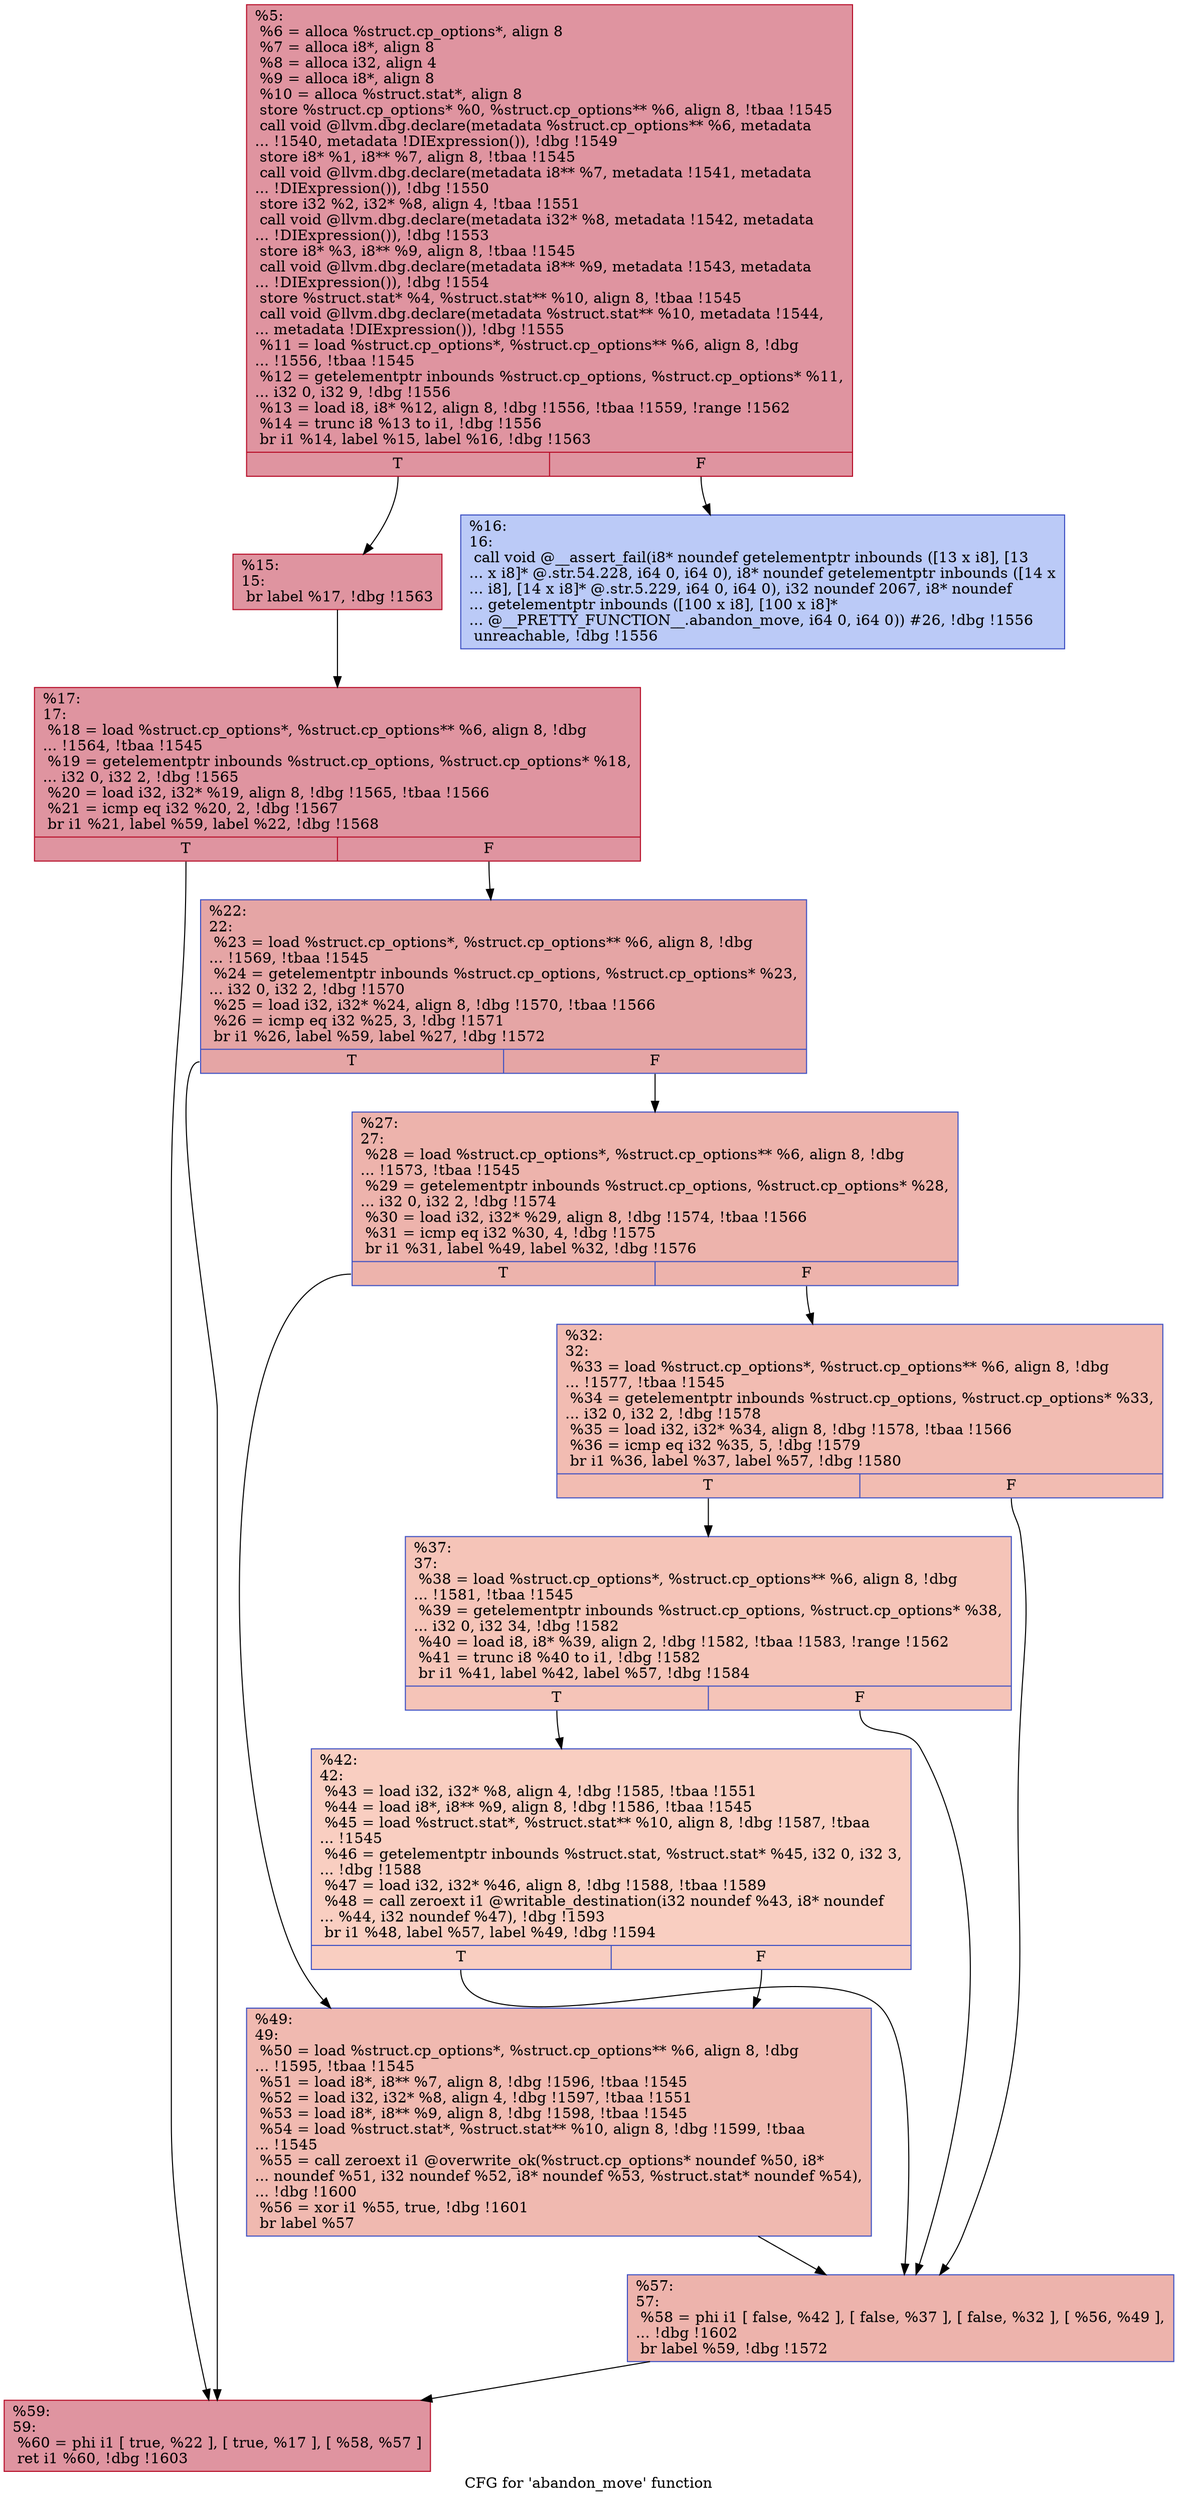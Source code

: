 digraph "CFG for 'abandon_move' function" {
	label="CFG for 'abandon_move' function";

	Node0xe1e420 [shape=record,color="#b70d28ff", style=filled, fillcolor="#b70d2870",label="{%5:\l  %6 = alloca %struct.cp_options*, align 8\l  %7 = alloca i8*, align 8\l  %8 = alloca i32, align 4\l  %9 = alloca i8*, align 8\l  %10 = alloca %struct.stat*, align 8\l  store %struct.cp_options* %0, %struct.cp_options** %6, align 8, !tbaa !1545\l  call void @llvm.dbg.declare(metadata %struct.cp_options** %6, metadata\l... !1540, metadata !DIExpression()), !dbg !1549\l  store i8* %1, i8** %7, align 8, !tbaa !1545\l  call void @llvm.dbg.declare(metadata i8** %7, metadata !1541, metadata\l... !DIExpression()), !dbg !1550\l  store i32 %2, i32* %8, align 4, !tbaa !1551\l  call void @llvm.dbg.declare(metadata i32* %8, metadata !1542, metadata\l... !DIExpression()), !dbg !1553\l  store i8* %3, i8** %9, align 8, !tbaa !1545\l  call void @llvm.dbg.declare(metadata i8** %9, metadata !1543, metadata\l... !DIExpression()), !dbg !1554\l  store %struct.stat* %4, %struct.stat** %10, align 8, !tbaa !1545\l  call void @llvm.dbg.declare(metadata %struct.stat** %10, metadata !1544,\l... metadata !DIExpression()), !dbg !1555\l  %11 = load %struct.cp_options*, %struct.cp_options** %6, align 8, !dbg\l... !1556, !tbaa !1545\l  %12 = getelementptr inbounds %struct.cp_options, %struct.cp_options* %11,\l... i32 0, i32 9, !dbg !1556\l  %13 = load i8, i8* %12, align 8, !dbg !1556, !tbaa !1559, !range !1562\l  %14 = trunc i8 %13 to i1, !dbg !1556\l  br i1 %14, label %15, label %16, !dbg !1563\l|{<s0>T|<s1>F}}"];
	Node0xe1e420:s0 -> Node0xe1ec40;
	Node0xe1e420:s1 -> Node0xe23ff0;
	Node0xe1ec40 [shape=record,color="#b70d28ff", style=filled, fillcolor="#b70d2870",label="{%15:\l15:                                               \l  br label %17, !dbg !1563\l}"];
	Node0xe1ec40 -> Node0xe24040;
	Node0xe23ff0 [shape=record,color="#3d50c3ff", style=filled, fillcolor="#6687ed70",label="{%16:\l16:                                               \l  call void @__assert_fail(i8* noundef getelementptr inbounds ([13 x i8], [13\l... x i8]* @.str.54.228, i64 0, i64 0), i8* noundef getelementptr inbounds ([14 x\l... i8], [14 x i8]* @.str.5.229, i64 0, i64 0), i32 noundef 2067, i8* noundef\l... getelementptr inbounds ([100 x i8], [100 x i8]*\l... @__PRETTY_FUNCTION__.abandon_move, i64 0, i64 0)) #26, !dbg !1556\l  unreachable, !dbg !1556\l}"];
	Node0xe24040 [shape=record,color="#b70d28ff", style=filled, fillcolor="#b70d2870",label="{%17:\l17:                                               \l  %18 = load %struct.cp_options*, %struct.cp_options** %6, align 8, !dbg\l... !1564, !tbaa !1545\l  %19 = getelementptr inbounds %struct.cp_options, %struct.cp_options* %18,\l... i32 0, i32 2, !dbg !1565\l  %20 = load i32, i32* %19, align 8, !dbg !1565, !tbaa !1566\l  %21 = icmp eq i32 %20, 2, !dbg !1567\l  br i1 %21, label %59, label %22, !dbg !1568\l|{<s0>T|<s1>F}}"];
	Node0xe24040:s0 -> Node0xe242c0;
	Node0xe24040:s1 -> Node0xe24090;
	Node0xe24090 [shape=record,color="#3d50c3ff", style=filled, fillcolor="#c5333470",label="{%22:\l22:                                               \l  %23 = load %struct.cp_options*, %struct.cp_options** %6, align 8, !dbg\l... !1569, !tbaa !1545\l  %24 = getelementptr inbounds %struct.cp_options, %struct.cp_options* %23,\l... i32 0, i32 2, !dbg !1570\l  %25 = load i32, i32* %24, align 8, !dbg !1570, !tbaa !1566\l  %26 = icmp eq i32 %25, 3, !dbg !1571\l  br i1 %26, label %59, label %27, !dbg !1572\l|{<s0>T|<s1>F}}"];
	Node0xe24090:s0 -> Node0xe242c0;
	Node0xe24090:s1 -> Node0xe240e0;
	Node0xe240e0 [shape=record,color="#3d50c3ff", style=filled, fillcolor="#d6524470",label="{%27:\l27:                                               \l  %28 = load %struct.cp_options*, %struct.cp_options** %6, align 8, !dbg\l... !1573, !tbaa !1545\l  %29 = getelementptr inbounds %struct.cp_options, %struct.cp_options* %28,\l... i32 0, i32 2, !dbg !1574\l  %30 = load i32, i32* %29, align 8, !dbg !1574, !tbaa !1566\l  %31 = icmp eq i32 %30, 4, !dbg !1575\l  br i1 %31, label %49, label %32, !dbg !1576\l|{<s0>T|<s1>F}}"];
	Node0xe240e0:s0 -> Node0xe24220;
	Node0xe240e0:s1 -> Node0xe24130;
	Node0xe24130 [shape=record,color="#3d50c3ff", style=filled, fillcolor="#e1675170",label="{%32:\l32:                                               \l  %33 = load %struct.cp_options*, %struct.cp_options** %6, align 8, !dbg\l... !1577, !tbaa !1545\l  %34 = getelementptr inbounds %struct.cp_options, %struct.cp_options* %33,\l... i32 0, i32 2, !dbg !1578\l  %35 = load i32, i32* %34, align 8, !dbg !1578, !tbaa !1566\l  %36 = icmp eq i32 %35, 5, !dbg !1579\l  br i1 %36, label %37, label %57, !dbg !1580\l|{<s0>T|<s1>F}}"];
	Node0xe24130:s0 -> Node0xe24180;
	Node0xe24130:s1 -> Node0xe24270;
	Node0xe24180 [shape=record,color="#3d50c3ff", style=filled, fillcolor="#e97a5f70",label="{%37:\l37:                                               \l  %38 = load %struct.cp_options*, %struct.cp_options** %6, align 8, !dbg\l... !1581, !tbaa !1545\l  %39 = getelementptr inbounds %struct.cp_options, %struct.cp_options* %38,\l... i32 0, i32 34, !dbg !1582\l  %40 = load i8, i8* %39, align 2, !dbg !1582, !tbaa !1583, !range !1562\l  %41 = trunc i8 %40 to i1, !dbg !1582\l  br i1 %41, label %42, label %57, !dbg !1584\l|{<s0>T|<s1>F}}"];
	Node0xe24180:s0 -> Node0xe241d0;
	Node0xe24180:s1 -> Node0xe24270;
	Node0xe241d0 [shape=record,color="#3d50c3ff", style=filled, fillcolor="#f2907270",label="{%42:\l42:                                               \l  %43 = load i32, i32* %8, align 4, !dbg !1585, !tbaa !1551\l  %44 = load i8*, i8** %9, align 8, !dbg !1586, !tbaa !1545\l  %45 = load %struct.stat*, %struct.stat** %10, align 8, !dbg !1587, !tbaa\l... !1545\l  %46 = getelementptr inbounds %struct.stat, %struct.stat* %45, i32 0, i32 3,\l... !dbg !1588\l  %47 = load i32, i32* %46, align 8, !dbg !1588, !tbaa !1589\l  %48 = call zeroext i1 @writable_destination(i32 noundef %43, i8* noundef\l... %44, i32 noundef %47), !dbg !1593\l  br i1 %48, label %57, label %49, !dbg !1594\l|{<s0>T|<s1>F}}"];
	Node0xe241d0:s0 -> Node0xe24270;
	Node0xe241d0:s1 -> Node0xe24220;
	Node0xe24220 [shape=record,color="#3d50c3ff", style=filled, fillcolor="#de614d70",label="{%49:\l49:                                               \l  %50 = load %struct.cp_options*, %struct.cp_options** %6, align 8, !dbg\l... !1595, !tbaa !1545\l  %51 = load i8*, i8** %7, align 8, !dbg !1596, !tbaa !1545\l  %52 = load i32, i32* %8, align 4, !dbg !1597, !tbaa !1551\l  %53 = load i8*, i8** %9, align 8, !dbg !1598, !tbaa !1545\l  %54 = load %struct.stat*, %struct.stat** %10, align 8, !dbg !1599, !tbaa\l... !1545\l  %55 = call zeroext i1 @overwrite_ok(%struct.cp_options* noundef %50, i8*\l... noundef %51, i32 noundef %52, i8* noundef %53, %struct.stat* noundef %54),\l... !dbg !1600\l  %56 = xor i1 %55, true, !dbg !1601\l  br label %57\l}"];
	Node0xe24220 -> Node0xe24270;
	Node0xe24270 [shape=record,color="#3d50c3ff", style=filled, fillcolor="#d6524470",label="{%57:\l57:                                               \l  %58 = phi i1 [ false, %42 ], [ false, %37 ], [ false, %32 ], [ %56, %49 ],\l... !dbg !1602\l  br label %59, !dbg !1572\l}"];
	Node0xe24270 -> Node0xe242c0;
	Node0xe242c0 [shape=record,color="#b70d28ff", style=filled, fillcolor="#b70d2870",label="{%59:\l59:                                               \l  %60 = phi i1 [ true, %22 ], [ true, %17 ], [ %58, %57 ]\l  ret i1 %60, !dbg !1603\l}"];
}
